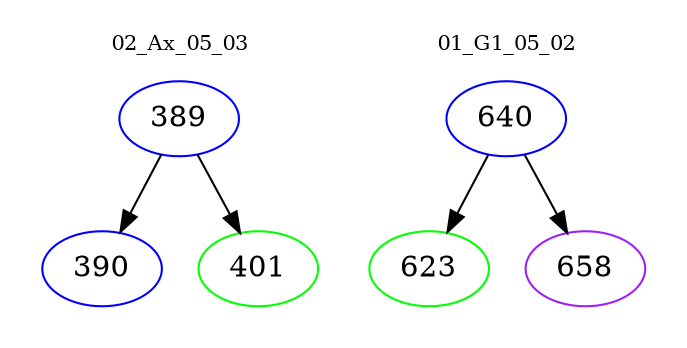 digraph{
subgraph cluster_0 {
color = white
label = "02_Ax_05_03";
fontsize=10;
T0_389 [label="389", color="blue"]
T0_389 -> T0_390 [color="black"]
T0_390 [label="390", color="blue"]
T0_389 -> T0_401 [color="black"]
T0_401 [label="401", color="green"]
}
subgraph cluster_1 {
color = white
label = "01_G1_05_02";
fontsize=10;
T1_640 [label="640", color="blue"]
T1_640 -> T1_623 [color="black"]
T1_623 [label="623", color="green"]
T1_640 -> T1_658 [color="black"]
T1_658 [label="658", color="purple"]
}
}
